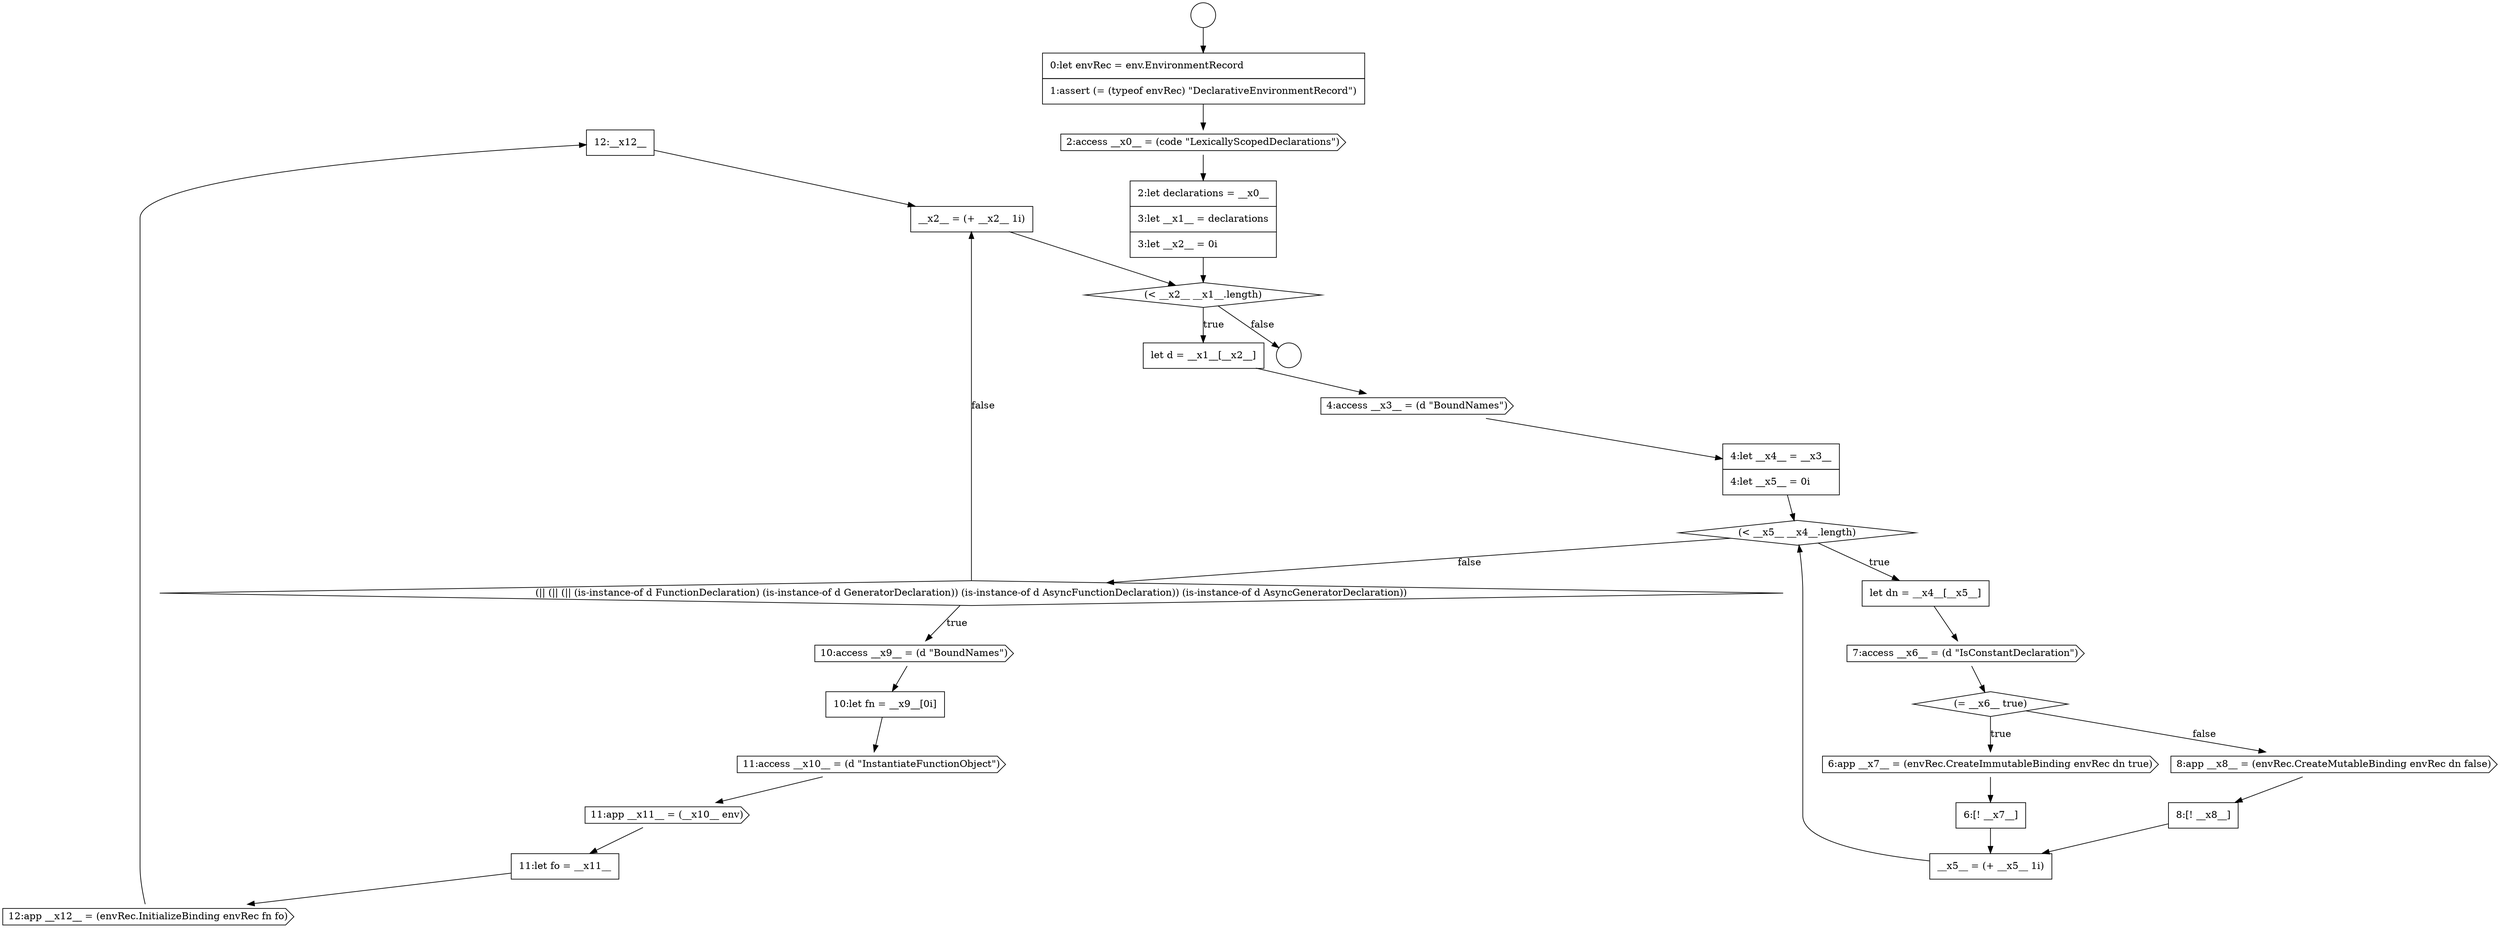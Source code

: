 digraph {
  node5896 [shape=none, margin=0, label=<<font color="black">
    <table border="0" cellborder="1" cellspacing="0" cellpadding="10">
      <tr><td align="left">12:__x12__</td></tr>
    </table>
  </font>> color="black" fillcolor="white" style=filled]
  node5878 [shape=cds, label=<<font color="black">4:access __x3__ = (d &quot;BoundNames&quot;)</font>> color="black" fillcolor="white" style=filled]
  node5874 [shape=cds, label=<<font color="black">2:access __x0__ = (code &quot;LexicallyScopedDeclarations&quot;)</font>> color="black" fillcolor="white" style=filled]
  node5883 [shape=diamond, label=<<font color="black">(= __x6__ true)</font>> color="black" fillcolor="white" style=filled]
  node5897 [shape=none, margin=0, label=<<font color="black">
    <table border="0" cellborder="1" cellspacing="0" cellpadding="10">
      <tr><td align="left">__x2__ = (+ __x2__ 1i)</td></tr>
    </table>
  </font>> color="black" fillcolor="white" style=filled]
  node5875 [shape=none, margin=0, label=<<font color="black">
    <table border="0" cellborder="1" cellspacing="0" cellpadding="10">
      <tr><td align="left">2:let declarations = __x0__</td></tr>
      <tr><td align="left">3:let __x1__ = declarations</td></tr>
      <tr><td align="left">3:let __x2__ = 0i</td></tr>
    </table>
  </font>> color="black" fillcolor="white" style=filled]
  node5893 [shape=cds, label=<<font color="black">11:app __x11__ = (__x10__ env)</font>> color="black" fillcolor="white" style=filled]
  node5879 [shape=none, margin=0, label=<<font color="black">
    <table border="0" cellborder="1" cellspacing="0" cellpadding="10">
      <tr><td align="left">4:let __x4__ = __x3__</td></tr>
      <tr><td align="left">4:let __x5__ = 0i</td></tr>
    </table>
  </font>> color="black" fillcolor="white" style=filled]
  node5889 [shape=diamond, label=<<font color="black">(|| (|| (|| (is-instance-of d FunctionDeclaration) (is-instance-of d GeneratorDeclaration)) (is-instance-of d AsyncFunctionDeclaration)) (is-instance-of d AsyncGeneratorDeclaration))</font>> color="black" fillcolor="white" style=filled]
  node5882 [shape=cds, label=<<font color="black">7:access __x6__ = (d &quot;IsConstantDeclaration&quot;)</font>> color="black" fillcolor="white" style=filled]
  node5876 [shape=diamond, label=<<font color="black">(&lt; __x2__ __x1__.length)</font>> color="black" fillcolor="white" style=filled]
  node5880 [shape=diamond, label=<<font color="black">(&lt; __x5__ __x4__.length)</font>> color="black" fillcolor="white" style=filled]
  node5871 [shape=circle label=" " color="black" fillcolor="white" style=filled]
  node5895 [shape=cds, label=<<font color="black">12:app __x12__ = (envRec.InitializeBinding envRec fn fo)</font>> color="black" fillcolor="white" style=filled]
  node5873 [shape=none, margin=0, label=<<font color="black">
    <table border="0" cellborder="1" cellspacing="0" cellpadding="10">
      <tr><td align="left">0:let envRec = env.EnvironmentRecord</td></tr>
      <tr><td align="left">1:assert (= (typeof envRec) &quot;DeclarativeEnvironmentRecord&quot;)</td></tr>
    </table>
  </font>> color="black" fillcolor="white" style=filled]
  node5884 [shape=cds, label=<<font color="black">6:app __x7__ = (envRec.CreateImmutableBinding envRec dn true)</font>> color="black" fillcolor="white" style=filled]
  node5891 [shape=none, margin=0, label=<<font color="black">
    <table border="0" cellborder="1" cellspacing="0" cellpadding="10">
      <tr><td align="left">10:let fn = __x9__[0i]</td></tr>
    </table>
  </font>> color="black" fillcolor="white" style=filled]
  node5877 [shape=none, margin=0, label=<<font color="black">
    <table border="0" cellborder="1" cellspacing="0" cellpadding="10">
      <tr><td align="left">let d = __x1__[__x2__]</td></tr>
    </table>
  </font>> color="black" fillcolor="white" style=filled]
  node5892 [shape=cds, label=<<font color="black">11:access __x10__ = (d &quot;InstantiateFunctionObject&quot;)</font>> color="black" fillcolor="white" style=filled]
  node5888 [shape=none, margin=0, label=<<font color="black">
    <table border="0" cellborder="1" cellspacing="0" cellpadding="10">
      <tr><td align="left">__x5__ = (+ __x5__ 1i)</td></tr>
    </table>
  </font>> color="black" fillcolor="white" style=filled]
  node5887 [shape=none, margin=0, label=<<font color="black">
    <table border="0" cellborder="1" cellspacing="0" cellpadding="10">
      <tr><td align="left">8:[! __x8__]</td></tr>
    </table>
  </font>> color="black" fillcolor="white" style=filled]
  node5872 [shape=circle label=" " color="black" fillcolor="white" style=filled]
  node5894 [shape=none, margin=0, label=<<font color="black">
    <table border="0" cellborder="1" cellspacing="0" cellpadding="10">
      <tr><td align="left">11:let fo = __x11__</td></tr>
    </table>
  </font>> color="black" fillcolor="white" style=filled]
  node5885 [shape=none, margin=0, label=<<font color="black">
    <table border="0" cellborder="1" cellspacing="0" cellpadding="10">
      <tr><td align="left">6:[! __x7__]</td></tr>
    </table>
  </font>> color="black" fillcolor="white" style=filled]
  node5890 [shape=cds, label=<<font color="black">10:access __x9__ = (d &quot;BoundNames&quot;)</font>> color="black" fillcolor="white" style=filled]
  node5886 [shape=cds, label=<<font color="black">8:app __x8__ = (envRec.CreateMutableBinding envRec dn false)</font>> color="black" fillcolor="white" style=filled]
  node5881 [shape=none, margin=0, label=<<font color="black">
    <table border="0" cellborder="1" cellspacing="0" cellpadding="10">
      <tr><td align="left">let dn = __x4__[__x5__]</td></tr>
    </table>
  </font>> color="black" fillcolor="white" style=filled]
  node5887 -> node5888 [ color="black"]
  node5897 -> node5876 [ color="black"]
  node5891 -> node5892 [ color="black"]
  node5874 -> node5875 [ color="black"]
  node5888 -> node5880 [ color="black"]
  node5886 -> node5887 [ color="black"]
  node5890 -> node5891 [ color="black"]
  node5892 -> node5893 [ color="black"]
  node5885 -> node5888 [ color="black"]
  node5893 -> node5894 [ color="black"]
  node5879 -> node5880 [ color="black"]
  node5871 -> node5873 [ color="black"]
  node5896 -> node5897 [ color="black"]
  node5881 -> node5882 [ color="black"]
  node5873 -> node5874 [ color="black"]
  node5883 -> node5884 [label=<<font color="black">true</font>> color="black"]
  node5883 -> node5886 [label=<<font color="black">false</font>> color="black"]
  node5877 -> node5878 [ color="black"]
  node5878 -> node5879 [ color="black"]
  node5875 -> node5876 [ color="black"]
  node5876 -> node5877 [label=<<font color="black">true</font>> color="black"]
  node5876 -> node5872 [label=<<font color="black">false</font>> color="black"]
  node5889 -> node5890 [label=<<font color="black">true</font>> color="black"]
  node5889 -> node5897 [label=<<font color="black">false</font>> color="black"]
  node5895 -> node5896 [ color="black"]
  node5894 -> node5895 [ color="black"]
  node5880 -> node5881 [label=<<font color="black">true</font>> color="black"]
  node5880 -> node5889 [label=<<font color="black">false</font>> color="black"]
  node5882 -> node5883 [ color="black"]
  node5884 -> node5885 [ color="black"]
}
